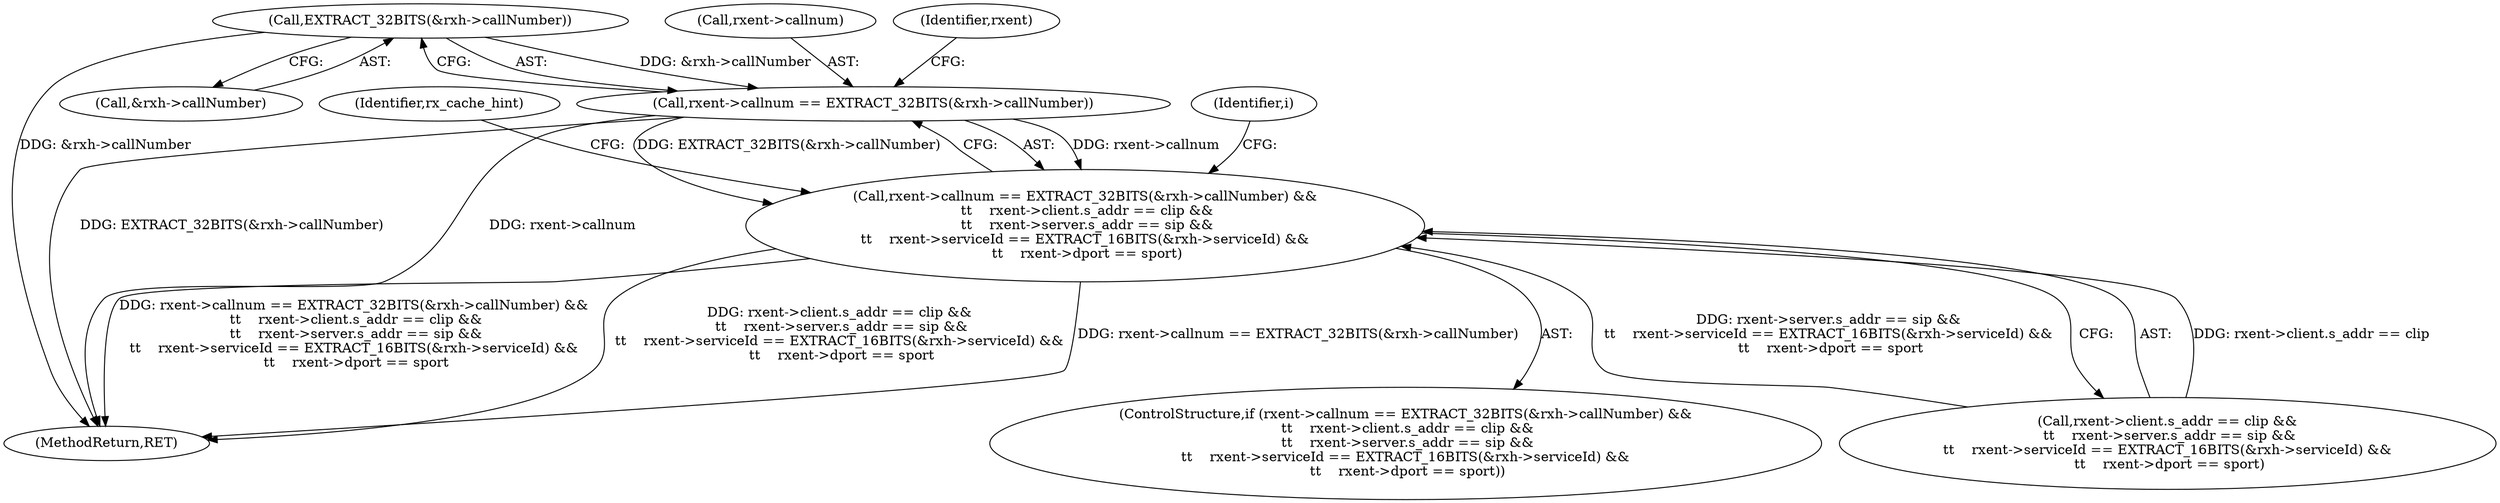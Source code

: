 digraph "0_tcpdump_c24922e692a52121e853a84ead6b9337f4c08a94@pointer" {
"1000148" [label="(Call,EXTRACT_32BITS(&rxh->callNumber))"];
"1000144" [label="(Call,rxent->callnum == EXTRACT_32BITS(&rxh->callNumber))"];
"1000143" [label="(Call,rxent->callnum == EXTRACT_32BITS(&rxh->callNumber) &&\n \t\t    rxent->client.s_addr == clip &&\n \t\t    rxent->server.s_addr == sip &&\n\t\t    rxent->serviceId == EXTRACT_16BITS(&rxh->serviceId) &&\n \t\t    rxent->dport == sport)"];
"1000209" [label="(MethodReturn,RET)"];
"1000145" [label="(Call,rxent->callnum)"];
"1000149" [label="(Call,&rxh->callNumber)"];
"1000148" [label="(Call,EXTRACT_32BITS(&rxh->callNumber))"];
"1000157" [label="(Identifier,rxent)"];
"1000186" [label="(Identifier,rx_cache_hint)"];
"1000144" [label="(Call,rxent->callnum == EXTRACT_32BITS(&rxh->callNumber))"];
"1000199" [label="(Identifier,i)"];
"1000143" [label="(Call,rxent->callnum == EXTRACT_32BITS(&rxh->callNumber) &&\n \t\t    rxent->client.s_addr == clip &&\n \t\t    rxent->server.s_addr == sip &&\n\t\t    rxent->serviceId == EXTRACT_16BITS(&rxh->serviceId) &&\n \t\t    rxent->dport == sport)"];
"1000142" [label="(ControlStructure,if (rxent->callnum == EXTRACT_32BITS(&rxh->callNumber) &&\n \t\t    rxent->client.s_addr == clip &&\n \t\t    rxent->server.s_addr == sip &&\n\t\t    rxent->serviceId == EXTRACT_16BITS(&rxh->serviceId) &&\n \t\t    rxent->dport == sport))"];
"1000153" [label="(Call,rxent->client.s_addr == clip &&\n \t\t    rxent->server.s_addr == sip &&\n\t\t    rxent->serviceId == EXTRACT_16BITS(&rxh->serviceId) &&\n \t\t    rxent->dport == sport)"];
"1000148" -> "1000144"  [label="AST: "];
"1000148" -> "1000149"  [label="CFG: "];
"1000149" -> "1000148"  [label="AST: "];
"1000144" -> "1000148"  [label="CFG: "];
"1000148" -> "1000209"  [label="DDG: &rxh->callNumber"];
"1000148" -> "1000144"  [label="DDG: &rxh->callNumber"];
"1000144" -> "1000143"  [label="AST: "];
"1000145" -> "1000144"  [label="AST: "];
"1000157" -> "1000144"  [label="CFG: "];
"1000143" -> "1000144"  [label="CFG: "];
"1000144" -> "1000209"  [label="DDG: EXTRACT_32BITS(&rxh->callNumber)"];
"1000144" -> "1000209"  [label="DDG: rxent->callnum"];
"1000144" -> "1000143"  [label="DDG: rxent->callnum"];
"1000144" -> "1000143"  [label="DDG: EXTRACT_32BITS(&rxh->callNumber)"];
"1000143" -> "1000142"  [label="AST: "];
"1000143" -> "1000153"  [label="CFG: "];
"1000153" -> "1000143"  [label="AST: "];
"1000186" -> "1000143"  [label="CFG: "];
"1000199" -> "1000143"  [label="CFG: "];
"1000143" -> "1000209"  [label="DDG: rxent->client.s_addr == clip &&\n \t\t    rxent->server.s_addr == sip &&\n\t\t    rxent->serviceId == EXTRACT_16BITS(&rxh->serviceId) &&\n \t\t    rxent->dport == sport"];
"1000143" -> "1000209"  [label="DDG: rxent->callnum == EXTRACT_32BITS(&rxh->callNumber)"];
"1000143" -> "1000209"  [label="DDG: rxent->callnum == EXTRACT_32BITS(&rxh->callNumber) &&\n \t\t    rxent->client.s_addr == clip &&\n \t\t    rxent->server.s_addr == sip &&\n\t\t    rxent->serviceId == EXTRACT_16BITS(&rxh->serviceId) &&\n \t\t    rxent->dport == sport"];
"1000153" -> "1000143"  [label="DDG: rxent->client.s_addr == clip"];
"1000153" -> "1000143"  [label="DDG: rxent->server.s_addr == sip &&\n\t\t    rxent->serviceId == EXTRACT_16BITS(&rxh->serviceId) &&\n \t\t    rxent->dport == sport"];
}
